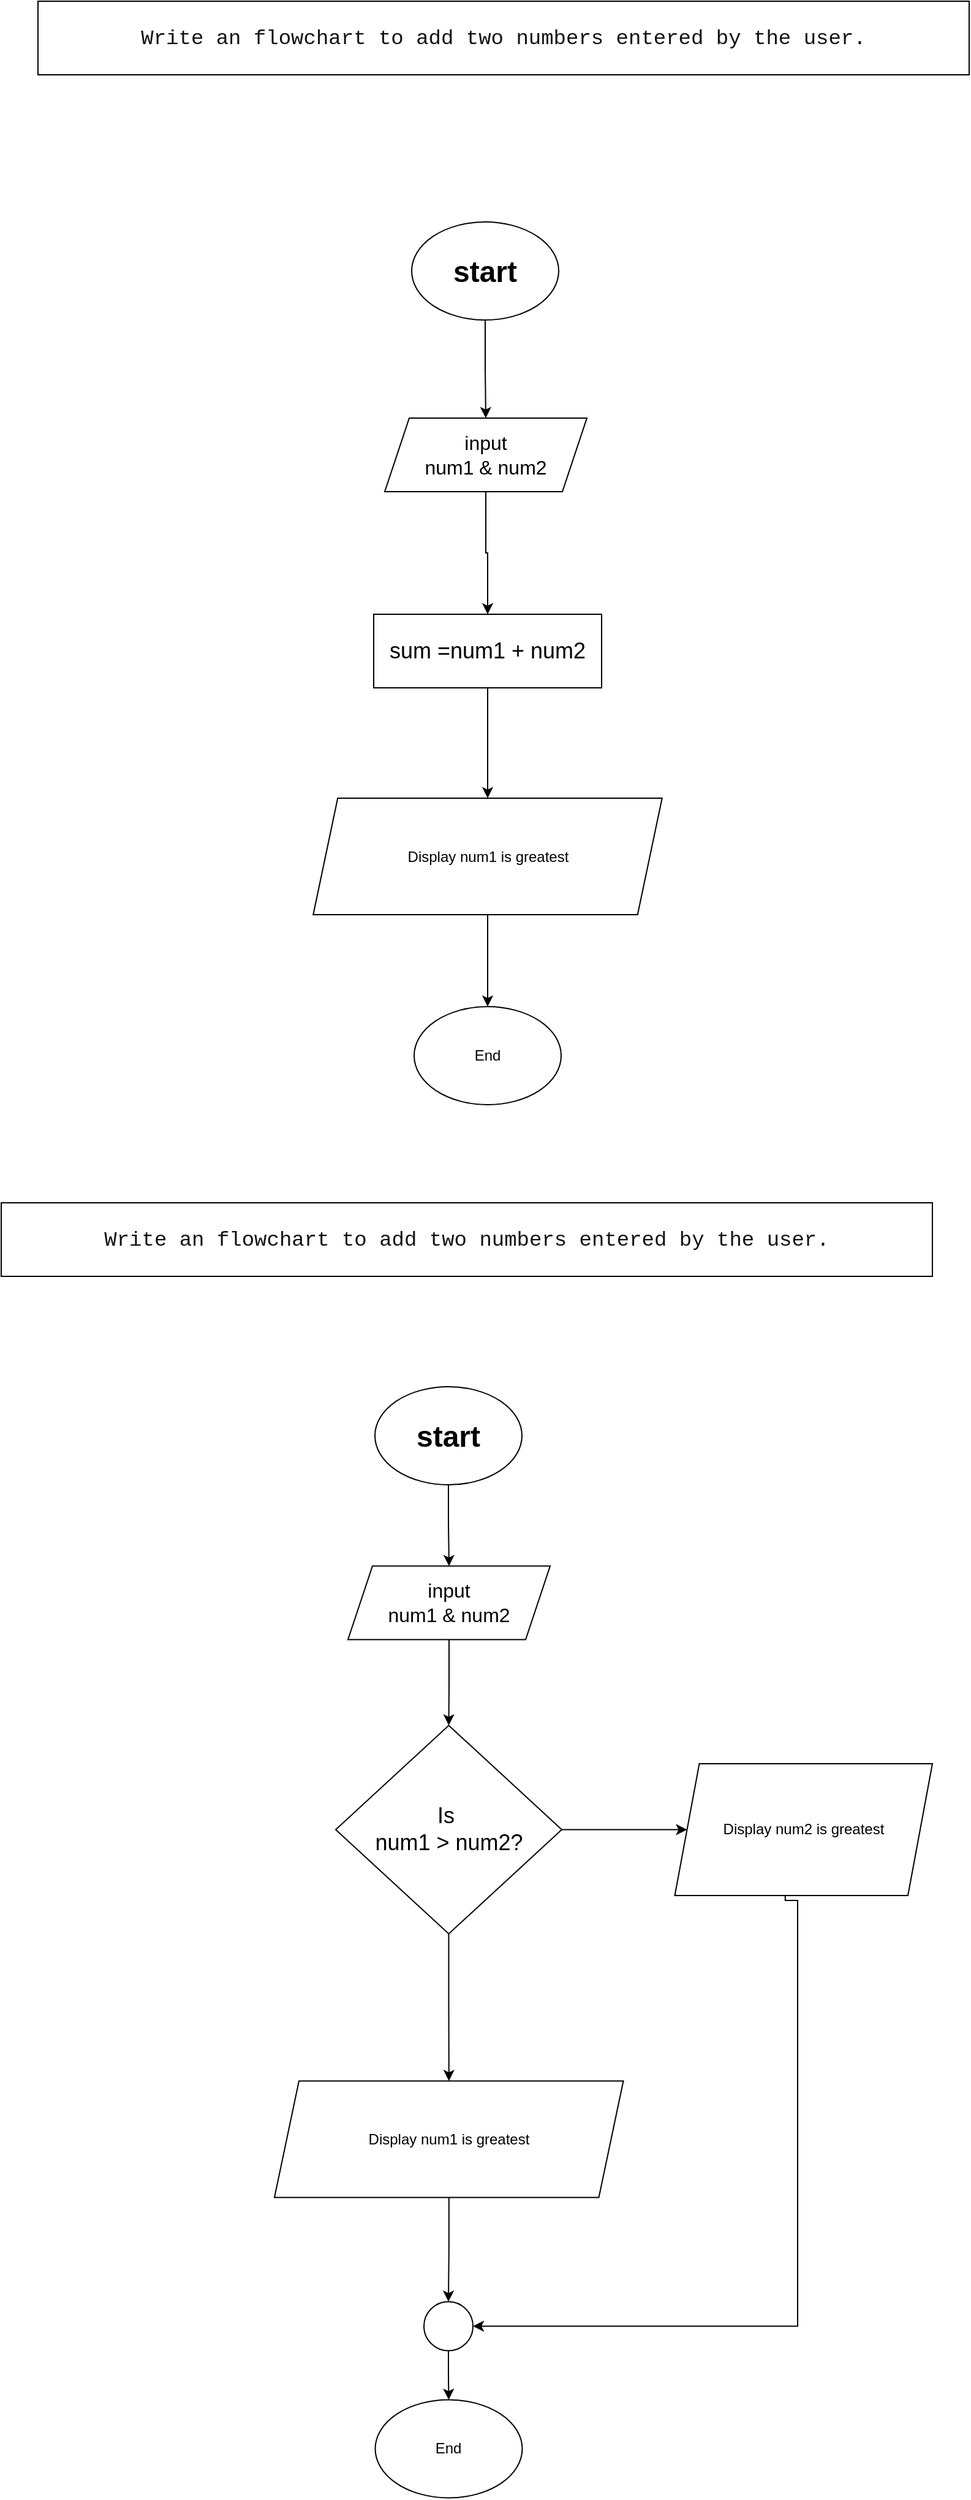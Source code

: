 <mxfile version="22.1.11" type="github">
  <diagram name="Page-1" id="e8fEZRBuyIHekZ3EfXQ0">
    <mxGraphModel dx="1009" dy="545" grid="1" gridSize="10" guides="1" tooltips="1" connect="1" arrows="1" fold="1" page="1" pageScale="1" pageWidth="850" pageHeight="1100" math="0" shadow="0">
      <root>
        <mxCell id="0" />
        <mxCell id="1" parent="0" />
        <mxCell id="FHlypVXi7bRFN7xpeUnt-4" value="" style="edgeStyle=orthogonalEdgeStyle;rounded=0;orthogonalLoop=1;jettySize=auto;html=1;" edge="1" parent="1" source="FHlypVXi7bRFN7xpeUnt-1" target="FHlypVXi7bRFN7xpeUnt-3">
          <mxGeometry relative="1" as="geometry" />
        </mxCell>
        <mxCell id="FHlypVXi7bRFN7xpeUnt-1" value="&lt;h1 style=&quot;line-height: 250%;&quot;&gt;start&lt;/h1&gt;" style="ellipse;whiteSpace=wrap;html=1;" vertex="1" parent="1">
          <mxGeometry x="365" y="210" width="120" height="80" as="geometry" />
        </mxCell>
        <mxCell id="FHlypVXi7bRFN7xpeUnt-2" value="&lt;div style=&quot;font-family: Consolas, &amp;quot;Courier New&amp;quot;, monospace; font-size: 17px; line-height: 19px;&quot;&gt;&lt;font color=&quot;#121212&quot;&gt;Write an flowchart to add two numbers entered by the user.&lt;/font&gt;&lt;/div&gt;" style="rounded=0;whiteSpace=wrap;html=1;labelBackgroundColor=default;" vertex="1" parent="1">
          <mxGeometry x="60" y="30" width="760" height="60" as="geometry" />
        </mxCell>
        <mxCell id="FHlypVXi7bRFN7xpeUnt-6" value="" style="edgeStyle=orthogonalEdgeStyle;rounded=0;orthogonalLoop=1;jettySize=auto;html=1;entryX=0.5;entryY=0;entryDx=0;entryDy=0;" edge="1" parent="1" source="FHlypVXi7bRFN7xpeUnt-3" target="FHlypVXi7bRFN7xpeUnt-37">
          <mxGeometry relative="1" as="geometry">
            <mxPoint x="425.3" y="500.046" as="targetPoint" />
          </mxGeometry>
        </mxCell>
        <mxCell id="FHlypVXi7bRFN7xpeUnt-3" value="&lt;font style=&quot;font-size: 16px;&quot;&gt;input &lt;br&gt;num1 &amp;amp; num2&lt;/font&gt;" style="shape=parallelogram;perimeter=parallelogramPerimeter;whiteSpace=wrap;html=1;fixedSize=1;" vertex="1" parent="1">
          <mxGeometry x="343" y="370" width="165" height="60" as="geometry" />
        </mxCell>
        <mxCell id="FHlypVXi7bRFN7xpeUnt-14" value="" style="edgeStyle=orthogonalEdgeStyle;rounded=0;orthogonalLoop=1;jettySize=auto;html=1;exitX=0.5;exitY=1;exitDx=0;exitDy=0;" edge="1" parent="1" source="FHlypVXi7bRFN7xpeUnt-37" target="FHlypVXi7bRFN7xpeUnt-13">
          <mxGeometry relative="1" as="geometry">
            <mxPoint x="425.3" y="669.954" as="sourcePoint" />
          </mxGeometry>
        </mxCell>
        <mxCell id="FHlypVXi7bRFN7xpeUnt-17" style="edgeStyle=orthogonalEdgeStyle;rounded=0;orthogonalLoop=1;jettySize=auto;html=1;entryX=0.5;entryY=0;entryDx=0;entryDy=0;" edge="1" parent="1" source="FHlypVXi7bRFN7xpeUnt-13" target="FHlypVXi7bRFN7xpeUnt-18">
          <mxGeometry relative="1" as="geometry">
            <mxPoint x="425" y="970" as="targetPoint" />
          </mxGeometry>
        </mxCell>
        <mxCell id="FHlypVXi7bRFN7xpeUnt-13" value="Display num1 is greatest" style="shape=parallelogram;perimeter=parallelogramPerimeter;whiteSpace=wrap;html=1;fixedSize=1;" vertex="1" parent="1">
          <mxGeometry x="284.63" y="680" width="284.75" height="95" as="geometry" />
        </mxCell>
        <mxCell id="FHlypVXi7bRFN7xpeUnt-18" value="End" style="ellipse;whiteSpace=wrap;html=1;" vertex="1" parent="1">
          <mxGeometry x="367" y="850" width="120" height="80" as="geometry" />
        </mxCell>
        <mxCell id="FHlypVXi7bRFN7xpeUnt-22" value="" style="edgeStyle=orthogonalEdgeStyle;rounded=0;orthogonalLoop=1;jettySize=auto;html=1;" edge="1" parent="1" source="FHlypVXi7bRFN7xpeUnt-23" target="FHlypVXi7bRFN7xpeUnt-26">
          <mxGeometry relative="1" as="geometry" />
        </mxCell>
        <mxCell id="FHlypVXi7bRFN7xpeUnt-23" value="&lt;h1 style=&quot;line-height: 250%;&quot;&gt;start&lt;/h1&gt;" style="ellipse;whiteSpace=wrap;html=1;" vertex="1" parent="1">
          <mxGeometry x="335" y="1160" width="120" height="80" as="geometry" />
        </mxCell>
        <mxCell id="FHlypVXi7bRFN7xpeUnt-24" value="&lt;div style=&quot;font-family: Consolas, &amp;quot;Courier New&amp;quot;, monospace; font-size: 17px; line-height: 19px;&quot;&gt;&lt;font color=&quot;#121212&quot;&gt;Write an flowchart to add two numbers entered by the user.&lt;/font&gt;&lt;/div&gt;" style="rounded=0;whiteSpace=wrap;html=1;labelBackgroundColor=default;" vertex="1" parent="1">
          <mxGeometry x="30" y="1010" width="760" height="60" as="geometry" />
        </mxCell>
        <mxCell id="FHlypVXi7bRFN7xpeUnt-25" value="" style="edgeStyle=orthogonalEdgeStyle;rounded=0;orthogonalLoop=1;jettySize=auto;html=1;" edge="1" parent="1" source="FHlypVXi7bRFN7xpeUnt-26" target="FHlypVXi7bRFN7xpeUnt-29">
          <mxGeometry relative="1" as="geometry" />
        </mxCell>
        <mxCell id="FHlypVXi7bRFN7xpeUnt-26" value="&lt;font style=&quot;font-size: 16px;&quot;&gt;input &lt;br&gt;num1 &amp;amp; num2&lt;/font&gt;" style="shape=parallelogram;perimeter=parallelogramPerimeter;whiteSpace=wrap;html=1;fixedSize=1;" vertex="1" parent="1">
          <mxGeometry x="313" y="1306.25" width="165" height="60" as="geometry" />
        </mxCell>
        <mxCell id="FHlypVXi7bRFN7xpeUnt-27" value="" style="edgeStyle=orthogonalEdgeStyle;rounded=0;orthogonalLoop=1;jettySize=auto;html=1;entryX=0;entryY=0.5;entryDx=0;entryDy=0;" edge="1" parent="1" source="FHlypVXi7bRFN7xpeUnt-29" target="FHlypVXi7bRFN7xpeUnt-30">
          <mxGeometry relative="1" as="geometry">
            <mxPoint x="599.991" y="1542.55" as="targetPoint" />
          </mxGeometry>
        </mxCell>
        <mxCell id="FHlypVXi7bRFN7xpeUnt-28" value="" style="edgeStyle=orthogonalEdgeStyle;rounded=0;orthogonalLoop=1;jettySize=auto;html=1;" edge="1" parent="1" source="FHlypVXi7bRFN7xpeUnt-29" target="FHlypVXi7bRFN7xpeUnt-32">
          <mxGeometry relative="1" as="geometry" />
        </mxCell>
        <mxCell id="FHlypVXi7bRFN7xpeUnt-29" value="&lt;font style=&quot;font-size: 18px;&quot;&gt;Is&amp;nbsp;&lt;br&gt;num1 &amp;gt; num2?&lt;/font&gt;" style="rhombus;whiteSpace=wrap;html=1;" vertex="1" parent="1">
          <mxGeometry x="303" y="1436.25" width="184.5" height="170" as="geometry" />
        </mxCell>
        <mxCell id="FHlypVXi7bRFN7xpeUnt-30" value="Display num2 is greatest" style="shape=parallelogram;perimeter=parallelogramPerimeter;whiteSpace=wrap;html=1;fixedSize=1;" vertex="1" parent="1">
          <mxGeometry x="579.75" y="1467.5" width="210.25" height="107.5" as="geometry" />
        </mxCell>
        <mxCell id="FHlypVXi7bRFN7xpeUnt-31" style="edgeStyle=orthogonalEdgeStyle;rounded=0;orthogonalLoop=1;jettySize=auto;html=1;" edge="1" parent="1" source="FHlypVXi7bRFN7xpeUnt-32" target="FHlypVXi7bRFN7xpeUnt-36">
          <mxGeometry relative="1" as="geometry">
            <mxPoint x="395" y="1896.25" as="targetPoint" />
          </mxGeometry>
        </mxCell>
        <mxCell id="FHlypVXi7bRFN7xpeUnt-32" value="Display num1 is greatest" style="shape=parallelogram;perimeter=parallelogramPerimeter;whiteSpace=wrap;html=1;fixedSize=1;" vertex="1" parent="1">
          <mxGeometry x="253" y="1726.25" width="284.75" height="95" as="geometry" />
        </mxCell>
        <mxCell id="FHlypVXi7bRFN7xpeUnt-33" value="End" style="ellipse;whiteSpace=wrap;html=1;" vertex="1" parent="1">
          <mxGeometry x="335.25" y="1986.25" width="120" height="80" as="geometry" />
        </mxCell>
        <mxCell id="FHlypVXi7bRFN7xpeUnt-34" value="" style="edgeStyle=orthogonalEdgeStyle;rounded=0;orthogonalLoop=1;jettySize=auto;html=1;exitX=0.5;exitY=1;exitDx=0;exitDy=0;entryX=1;entryY=0.5;entryDx=0;entryDy=0;" edge="1" parent="1" target="FHlypVXi7bRFN7xpeUnt-36">
          <mxGeometry relative="1" as="geometry">
            <mxPoint x="669.875" y="1575" as="sourcePoint" />
            <mxPoint x="399.998" y="1926" as="targetPoint" />
            <Array as="points">
              <mxPoint x="670" y="1579" />
              <mxPoint x="680" y="1579" />
              <mxPoint x="680" y="1926" />
            </Array>
          </mxGeometry>
        </mxCell>
        <mxCell id="FHlypVXi7bRFN7xpeUnt-35" value="" style="edgeStyle=orthogonalEdgeStyle;rounded=0;orthogonalLoop=1;jettySize=auto;html=1;" edge="1" parent="1" source="FHlypVXi7bRFN7xpeUnt-36" target="FHlypVXi7bRFN7xpeUnt-33">
          <mxGeometry relative="1" as="geometry" />
        </mxCell>
        <mxCell id="FHlypVXi7bRFN7xpeUnt-36" value="" style="ellipse;whiteSpace=wrap;html=1;aspect=fixed;" vertex="1" parent="1">
          <mxGeometry x="375" y="1906.25" width="40" height="40" as="geometry" />
        </mxCell>
        <mxCell id="FHlypVXi7bRFN7xpeUnt-37" value="&lt;font style=&quot;font-size: 18px;&quot;&gt;sum =num1 + num2&lt;/font&gt;" style="rounded=0;whiteSpace=wrap;html=1;" vertex="1" parent="1">
          <mxGeometry x="334" y="530" width="186" height="60" as="geometry" />
        </mxCell>
      </root>
    </mxGraphModel>
  </diagram>
</mxfile>
